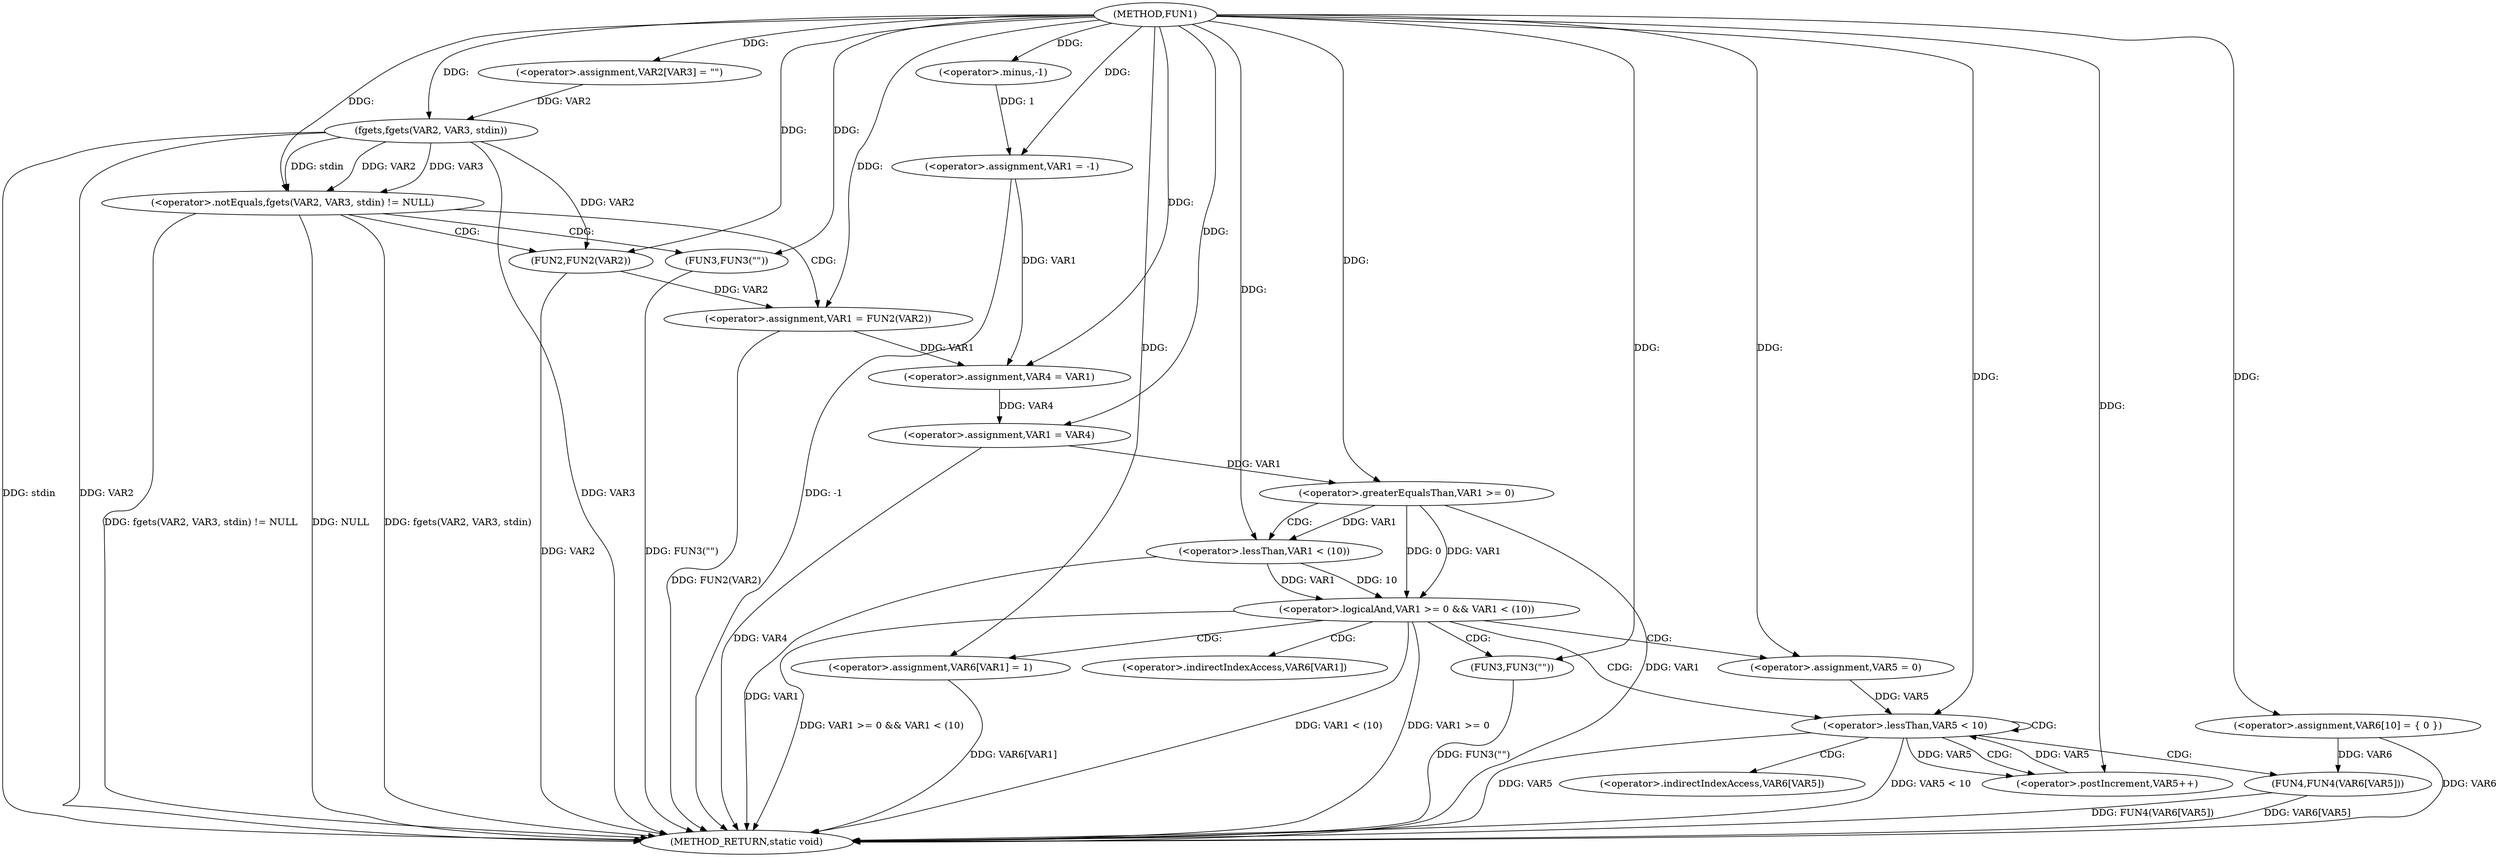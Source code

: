 digraph FUN1 {  
"1000100" [label = "(METHOD,FUN1)" ]
"1000174" [label = "(METHOD_RETURN,static void)" ]
"1000103" [label = "(<operator>.assignment,VAR1 = -1)" ]
"1000105" [label = "(<operator>.minus,-1)" ]
"1000109" [label = "(<operator>.assignment,VAR2[VAR3] = \"\")" ]
"1000113" [label = "(<operator>.notEquals,fgets(VAR2, VAR3, stdin) != NULL)" ]
"1000114" [label = "(fgets,fgets(VAR2, VAR3, stdin))" ]
"1000120" [label = "(<operator>.assignment,VAR1 = FUN2(VAR2))" ]
"1000122" [label = "(FUN2,FUN2(VAR2))" ]
"1000126" [label = "(FUN3,FUN3(\"\"))" ]
"1000130" [label = "(<operator>.assignment,VAR4 = VAR1)" ]
"1000134" [label = "(<operator>.assignment,VAR1 = VAR4)" ]
"1000140" [label = "(<operator>.assignment,VAR6[10] = { 0 })" ]
"1000143" [label = "(<operator>.logicalAnd,VAR1 >= 0 && VAR1 < (10))" ]
"1000144" [label = "(<operator>.greaterEqualsThan,VAR1 >= 0)" ]
"1000147" [label = "(<operator>.lessThan,VAR1 < (10))" ]
"1000151" [label = "(<operator>.assignment,VAR6[VAR1] = 1)" ]
"1000157" [label = "(<operator>.assignment,VAR5 = 0)" ]
"1000160" [label = "(<operator>.lessThan,VAR5 < 10)" ]
"1000163" [label = "(<operator>.postIncrement,VAR5++)" ]
"1000166" [label = "(FUN4,FUN4(VAR6[VAR5]))" ]
"1000172" [label = "(FUN3,FUN3(\"\"))" ]
"1000152" [label = "(<operator>.indirectIndexAccess,VAR6[VAR1])" ]
"1000167" [label = "(<operator>.indirectIndexAccess,VAR6[VAR5])" ]
  "1000114" -> "1000174"  [ label = "DDG: stdin"] 
  "1000172" -> "1000174"  [ label = "DDG: FUN3(\"\")"] 
  "1000103" -> "1000174"  [ label = "DDG: -1"] 
  "1000114" -> "1000174"  [ label = "DDG: VAR2"] 
  "1000147" -> "1000174"  [ label = "DDG: VAR1"] 
  "1000113" -> "1000174"  [ label = "DDG: NULL"] 
  "1000126" -> "1000174"  [ label = "DDG: FUN3(\"\")"] 
  "1000113" -> "1000174"  [ label = "DDG: fgets(VAR2, VAR3, stdin)"] 
  "1000160" -> "1000174"  [ label = "DDG: VAR5 < 10"] 
  "1000122" -> "1000174"  [ label = "DDG: VAR2"] 
  "1000140" -> "1000174"  [ label = "DDG: VAR6"] 
  "1000166" -> "1000174"  [ label = "DDG: FUN4(VAR6[VAR5])"] 
  "1000151" -> "1000174"  [ label = "DDG: VAR6[VAR1]"] 
  "1000143" -> "1000174"  [ label = "DDG: VAR1 >= 0"] 
  "1000166" -> "1000174"  [ label = "DDG: VAR6[VAR5]"] 
  "1000113" -> "1000174"  [ label = "DDG: fgets(VAR2, VAR3, stdin) != NULL"] 
  "1000143" -> "1000174"  [ label = "DDG: VAR1 >= 0 && VAR1 < (10)"] 
  "1000134" -> "1000174"  [ label = "DDG: VAR4"] 
  "1000120" -> "1000174"  [ label = "DDG: FUN2(VAR2)"] 
  "1000144" -> "1000174"  [ label = "DDG: VAR1"] 
  "1000143" -> "1000174"  [ label = "DDG: VAR1 < (10)"] 
  "1000160" -> "1000174"  [ label = "DDG: VAR5"] 
  "1000114" -> "1000174"  [ label = "DDG: VAR3"] 
  "1000105" -> "1000103"  [ label = "DDG: 1"] 
  "1000100" -> "1000103"  [ label = "DDG: "] 
  "1000100" -> "1000105"  [ label = "DDG: "] 
  "1000100" -> "1000109"  [ label = "DDG: "] 
  "1000114" -> "1000113"  [ label = "DDG: VAR2"] 
  "1000114" -> "1000113"  [ label = "DDG: VAR3"] 
  "1000114" -> "1000113"  [ label = "DDG: stdin"] 
  "1000109" -> "1000114"  [ label = "DDG: VAR2"] 
  "1000100" -> "1000114"  [ label = "DDG: "] 
  "1000100" -> "1000113"  [ label = "DDG: "] 
  "1000122" -> "1000120"  [ label = "DDG: VAR2"] 
  "1000100" -> "1000120"  [ label = "DDG: "] 
  "1000114" -> "1000122"  [ label = "DDG: VAR2"] 
  "1000100" -> "1000122"  [ label = "DDG: "] 
  "1000100" -> "1000126"  [ label = "DDG: "] 
  "1000103" -> "1000130"  [ label = "DDG: VAR1"] 
  "1000120" -> "1000130"  [ label = "DDG: VAR1"] 
  "1000100" -> "1000130"  [ label = "DDG: "] 
  "1000130" -> "1000134"  [ label = "DDG: VAR4"] 
  "1000100" -> "1000134"  [ label = "DDG: "] 
  "1000100" -> "1000140"  [ label = "DDG: "] 
  "1000144" -> "1000143"  [ label = "DDG: VAR1"] 
  "1000144" -> "1000143"  [ label = "DDG: 0"] 
  "1000134" -> "1000144"  [ label = "DDG: VAR1"] 
  "1000100" -> "1000144"  [ label = "DDG: "] 
  "1000147" -> "1000143"  [ label = "DDG: VAR1"] 
  "1000147" -> "1000143"  [ label = "DDG: 10"] 
  "1000144" -> "1000147"  [ label = "DDG: VAR1"] 
  "1000100" -> "1000147"  [ label = "DDG: "] 
  "1000100" -> "1000151"  [ label = "DDG: "] 
  "1000100" -> "1000157"  [ label = "DDG: "] 
  "1000163" -> "1000160"  [ label = "DDG: VAR5"] 
  "1000157" -> "1000160"  [ label = "DDG: VAR5"] 
  "1000100" -> "1000160"  [ label = "DDG: "] 
  "1000160" -> "1000163"  [ label = "DDG: VAR5"] 
  "1000100" -> "1000163"  [ label = "DDG: "] 
  "1000140" -> "1000166"  [ label = "DDG: VAR6"] 
  "1000100" -> "1000172"  [ label = "DDG: "] 
  "1000113" -> "1000120"  [ label = "CDG: "] 
  "1000113" -> "1000126"  [ label = "CDG: "] 
  "1000113" -> "1000122"  [ label = "CDG: "] 
  "1000143" -> "1000151"  [ label = "CDG: "] 
  "1000143" -> "1000160"  [ label = "CDG: "] 
  "1000143" -> "1000152"  [ label = "CDG: "] 
  "1000143" -> "1000157"  [ label = "CDG: "] 
  "1000143" -> "1000172"  [ label = "CDG: "] 
  "1000144" -> "1000147"  [ label = "CDG: "] 
  "1000160" -> "1000163"  [ label = "CDG: "] 
  "1000160" -> "1000167"  [ label = "CDG: "] 
  "1000160" -> "1000160"  [ label = "CDG: "] 
  "1000160" -> "1000166"  [ label = "CDG: "] 
}
